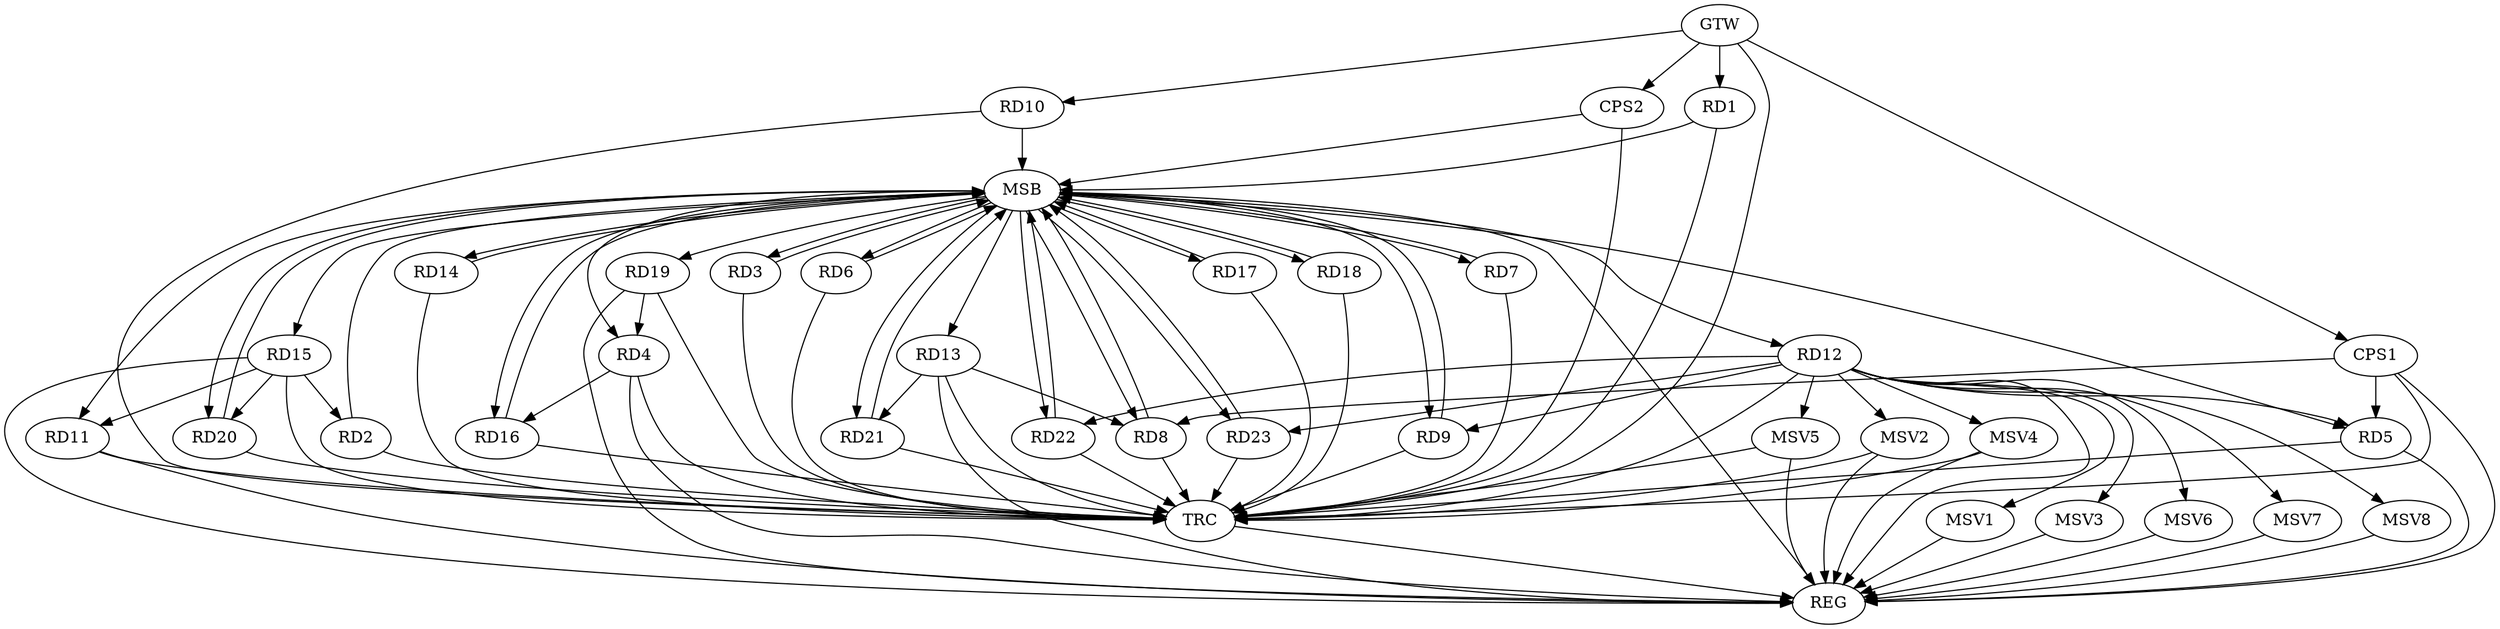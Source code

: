 strict digraph G {
  RD1 [ label="RD1" ];
  RD2 [ label="RD2" ];
  RD3 [ label="RD3" ];
  RD4 [ label="RD4" ];
  RD5 [ label="RD5" ];
  RD6 [ label="RD6" ];
  RD7 [ label="RD7" ];
  RD8 [ label="RD8" ];
  RD9 [ label="RD9" ];
  RD10 [ label="RD10" ];
  RD11 [ label="RD11" ];
  RD12 [ label="RD12" ];
  RD13 [ label="RD13" ];
  RD14 [ label="RD14" ];
  RD15 [ label="RD15" ];
  RD16 [ label="RD16" ];
  RD17 [ label="RD17" ];
  RD18 [ label="RD18" ];
  RD19 [ label="RD19" ];
  RD20 [ label="RD20" ];
  RD21 [ label="RD21" ];
  RD22 [ label="RD22" ];
  RD23 [ label="RD23" ];
  CPS1 [ label="CPS1" ];
  CPS2 [ label="CPS2" ];
  GTW [ label="GTW" ];
  REG [ label="REG" ];
  MSB [ label="MSB" ];
  TRC [ label="TRC" ];
  MSV1 [ label="MSV1" ];
  MSV2 [ label="MSV2" ];
  MSV3 [ label="MSV3" ];
  MSV4 [ label="MSV4" ];
  MSV5 [ label="MSV5" ];
  MSV6 [ label="MSV6" ];
  MSV7 [ label="MSV7" ];
  MSV8 [ label="MSV8" ];
  RD15 -> RD2;
  RD4 -> RD16;
  RD19 -> RD4;
  RD12 -> RD5;
  RD13 -> RD8;
  RD12 -> RD9;
  RD15 -> RD11;
  RD12 -> RD22;
  RD12 -> RD23;
  RD13 -> RD21;
  RD15 -> RD20;
  CPS1 -> RD5;
  CPS1 -> RD8;
  GTW -> RD1;
  GTW -> RD10;
  GTW -> CPS1;
  GTW -> CPS2;
  RD4 -> REG;
  RD5 -> REG;
  RD11 -> REG;
  RD12 -> REG;
  RD13 -> REG;
  RD15 -> REG;
  RD19 -> REG;
  CPS1 -> REG;
  RD1 -> MSB;
  MSB -> RD8;
  MSB -> RD14;
  MSB -> REG;
  RD2 -> MSB;
  MSB -> RD7;
  MSB -> RD11;
  MSB -> RD12;
  MSB -> RD21;
  RD3 -> MSB;
  MSB -> RD4;
  MSB -> RD6;
  MSB -> RD20;
  RD6 -> MSB;
  RD7 -> MSB;
  MSB -> RD5;
  MSB -> RD15;
  RD8 -> MSB;
  RD9 -> MSB;
  MSB -> RD17;
  RD10 -> MSB;
  MSB -> RD9;
  MSB -> RD13;
  RD14 -> MSB;
  MSB -> RD18;
  MSB -> RD23;
  RD16 -> MSB;
  RD17 -> MSB;
  MSB -> RD19;
  RD18 -> MSB;
  MSB -> RD22;
  RD20 -> MSB;
  MSB -> RD16;
  RD21 -> MSB;
  RD22 -> MSB;
  RD23 -> MSB;
  MSB -> RD3;
  CPS2 -> MSB;
  RD1 -> TRC;
  RD2 -> TRC;
  RD3 -> TRC;
  RD4 -> TRC;
  RD5 -> TRC;
  RD6 -> TRC;
  RD7 -> TRC;
  RD8 -> TRC;
  RD9 -> TRC;
  RD10 -> TRC;
  RD11 -> TRC;
  RD12 -> TRC;
  RD13 -> TRC;
  RD14 -> TRC;
  RD15 -> TRC;
  RD16 -> TRC;
  RD17 -> TRC;
  RD18 -> TRC;
  RD19 -> TRC;
  RD20 -> TRC;
  RD21 -> TRC;
  RD22 -> TRC;
  RD23 -> TRC;
  CPS1 -> TRC;
  CPS2 -> TRC;
  GTW -> TRC;
  TRC -> REG;
  RD12 -> MSV1;
  MSV1 -> REG;
  RD12 -> MSV2;
  RD12 -> MSV3;
  MSV2 -> REG;
  MSV2 -> TRC;
  MSV3 -> REG;
  RD12 -> MSV4;
  MSV4 -> REG;
  MSV4 -> TRC;
  RD12 -> MSV5;
  RD12 -> MSV6;
  MSV5 -> REG;
  MSV5 -> TRC;
  MSV6 -> REG;
  RD12 -> MSV7;
  MSV7 -> REG;
  RD12 -> MSV8;
  MSV8 -> REG;
}
